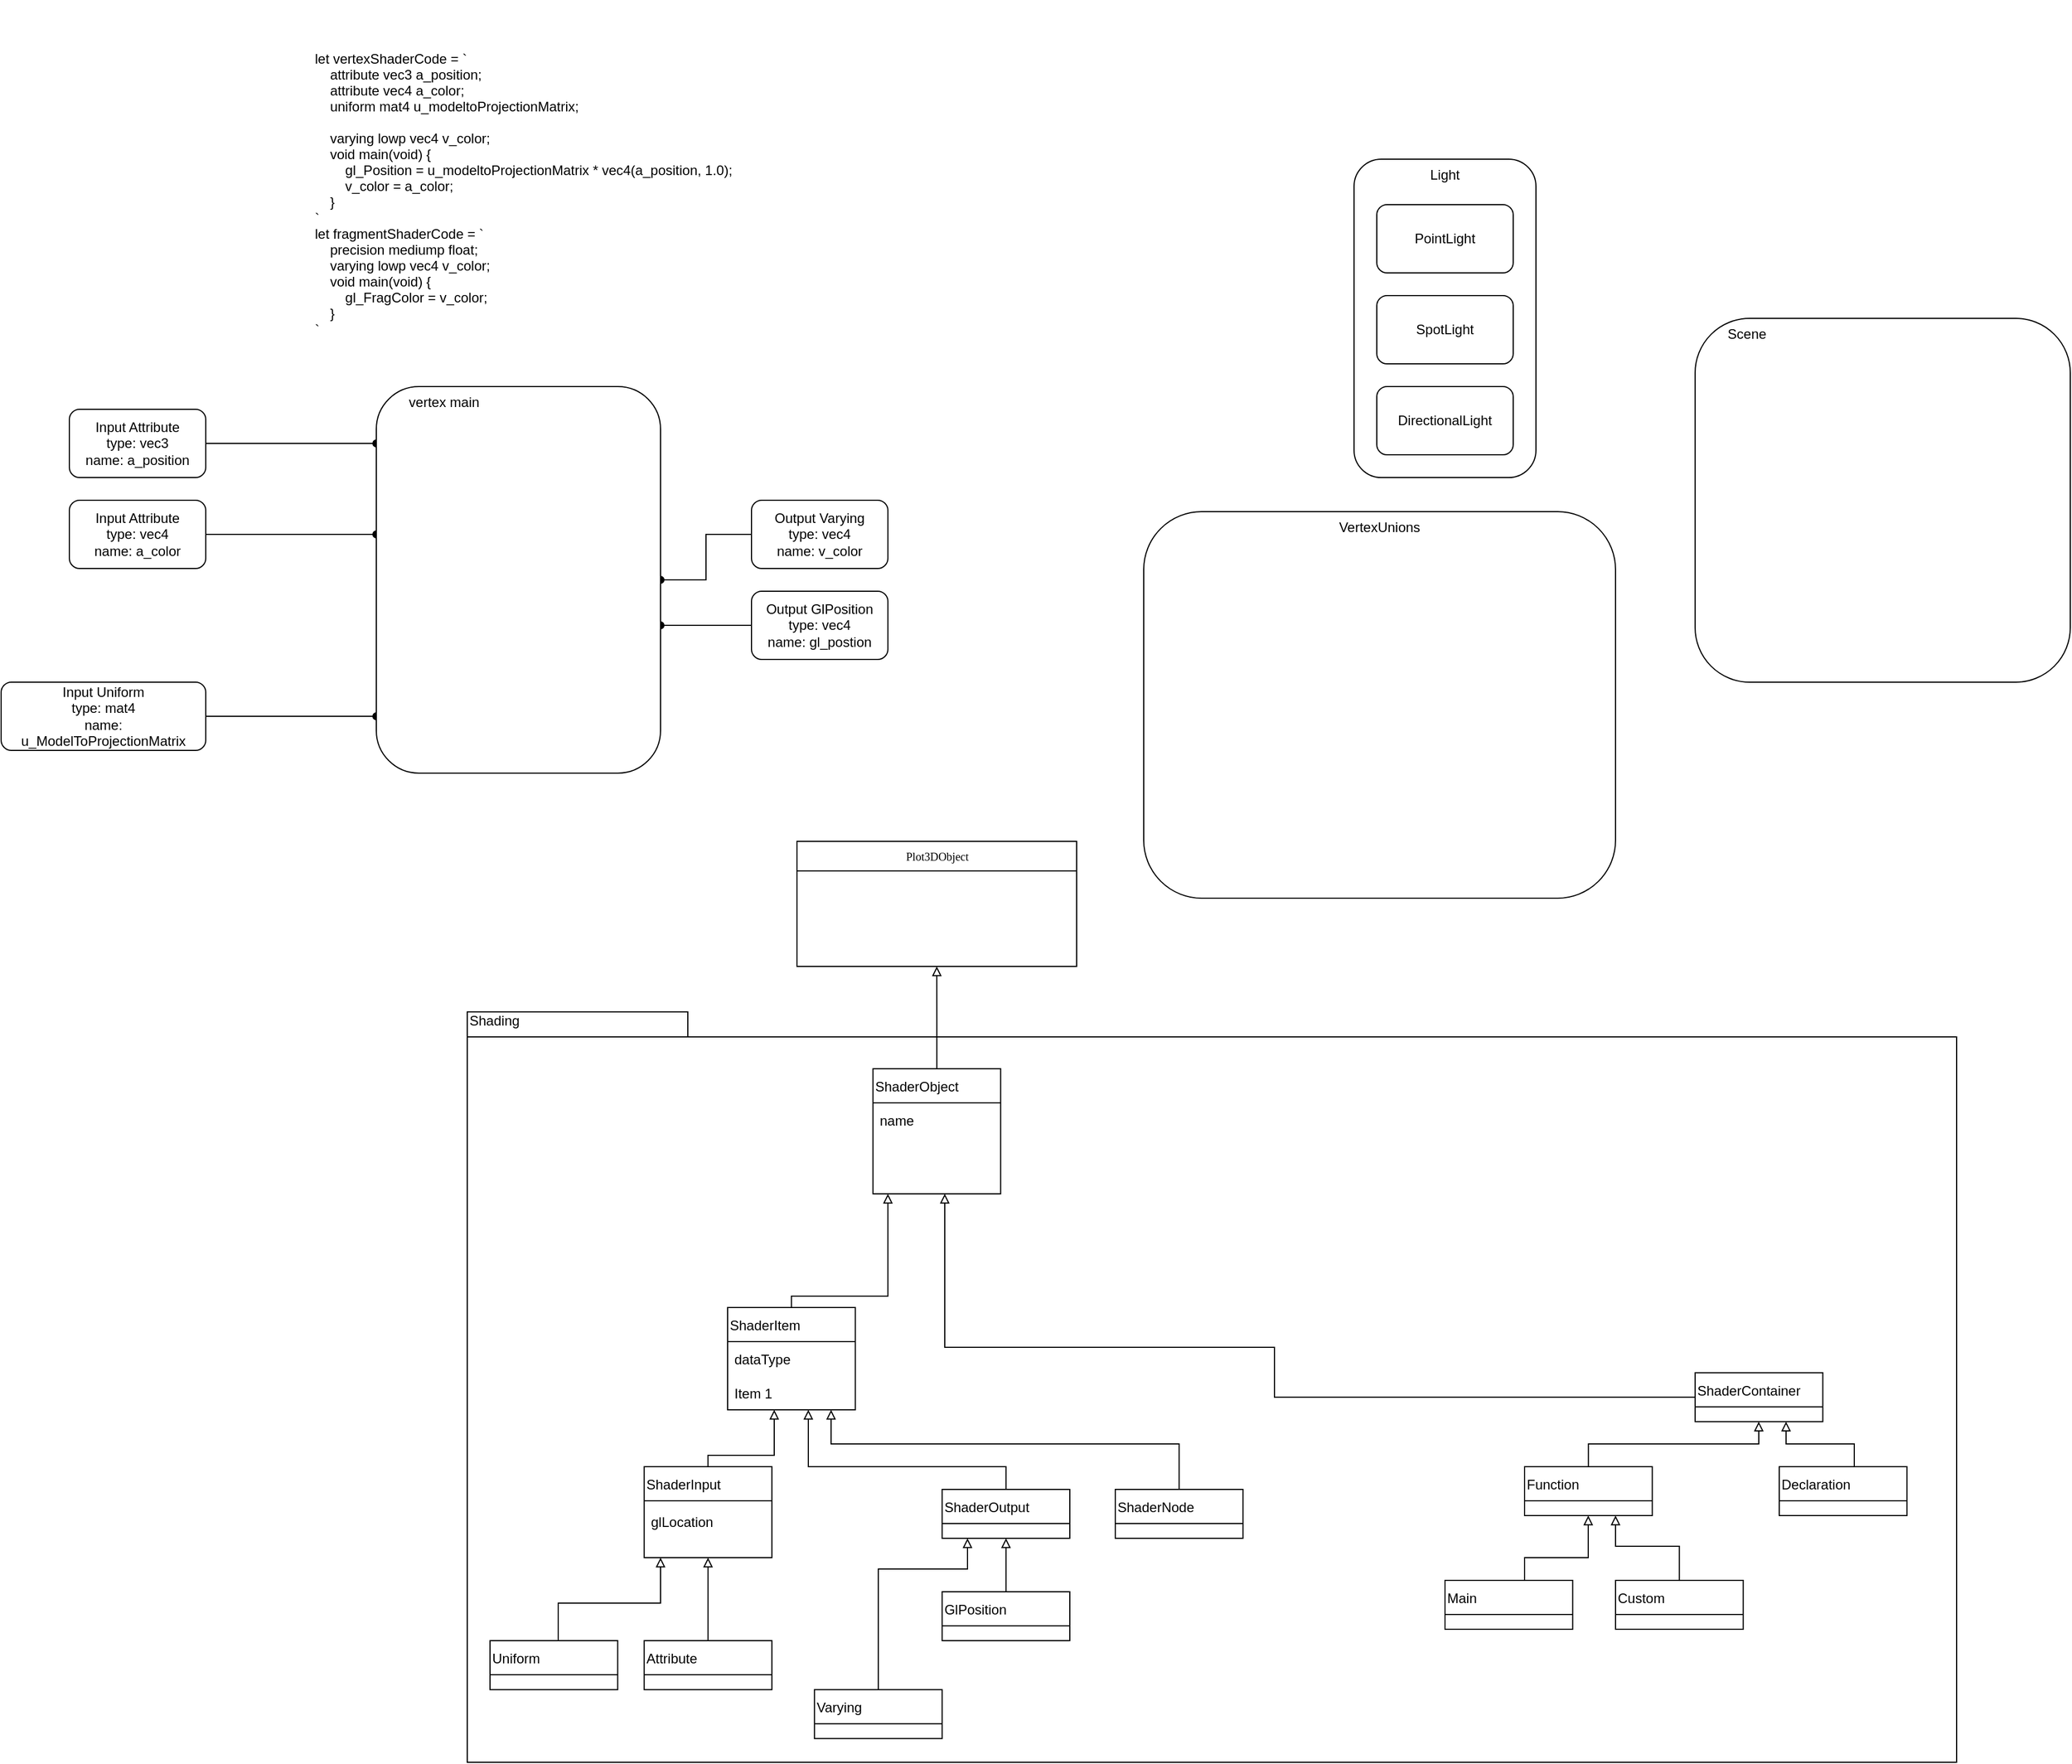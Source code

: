 <mxfile version="15.4.0" type="device"><diagram name="Page-1" id="b5b7bab2-c9e2-2cf4-8b2a-24fd1a2a6d21"><mxGraphModel dx="1654" dy="1682" grid="1" gridSize="10" guides="1" tooltips="1" connect="1" arrows="1" fold="1" page="1" pageScale="1" pageWidth="827" pageHeight="1169" background="none" math="0" shadow="0"><root><mxCell id="0"/><mxCell id="1" parent="0"/><mxCell id="_LbVWS5I02bog383cTre-8" value="" style="group" parent="1" vertex="1" connectable="0"><mxGeometry x="30" y="80" width="1310" height="510" as="geometry"/></mxCell><mxCell id="ti8wjaxLn3GR4FiIRnIx-1" value="" style="shape=folder;fontStyle=1;spacingTop=10;tabWidth=194;tabHeight=22;tabPosition=left;html=1;rounded=0;shadow=0;comic=0;labelBackgroundColor=none;strokeWidth=1;fillColor=none;fontFamily=Verdana;fontSize=10;align=center;" parent="_LbVWS5I02bog383cTre-8" vertex="1"><mxGeometry y="-150" width="1310" height="660" as="geometry"/></mxCell><mxCell id="p4w9Mq00ug9ddhB_VdBY-1" value="ShaderContainer" style="swimlane;fontStyle=0;childLayout=stackLayout;horizontal=1;startSize=30;horizontalStack=0;resizeParent=1;resizeParentMax=0;resizeLast=0;collapsible=1;marginBottom=0;align=left;" parent="_LbVWS5I02bog383cTre-8" vertex="1"><mxGeometry x="1080" y="167.391" width="112.308" height="43.043" as="geometry"/></mxCell><mxCell id="_LbVWS5I02bog383cTre-1" value="Declaration" style="swimlane;fontStyle=0;childLayout=stackLayout;horizontal=1;startSize=30;horizontalStack=0;resizeParent=1;resizeParentMax=0;resizeLast=0;collapsible=1;marginBottom=0;align=left;" parent="_LbVWS5I02bog383cTre-8" vertex="1"><mxGeometry x="1154.005" y="249.998" width="112.308" height="43.043" as="geometry"/></mxCell><mxCell id="_LbVWS5I02bog383cTre-3" style="edgeStyle=orthogonalEdgeStyle;rounded=0;orthogonalLoop=1;jettySize=auto;html=1;endArrow=block;endFill=0;" parent="_LbVWS5I02bog383cTre-8" source="_LbVWS5I02bog383cTre-1" target="p4w9Mq00ug9ddhB_VdBY-1" edge="1"><mxGeometry relative="1" as="geometry"><Array as="points"><mxPoint x="1220" y="230"/><mxPoint x="1160" y="230"/></Array></mxGeometry></mxCell><mxCell id="ti8wjaxLn3GR4FiIRnIx-17" value="Function" style="swimlane;fontStyle=0;childLayout=stackLayout;horizontal=1;startSize=30;horizontalStack=0;resizeParent=1;resizeParentMax=0;resizeLast=0;collapsible=1;marginBottom=0;align=left;" parent="_LbVWS5I02bog383cTre-8" vertex="1"><mxGeometry x="930.005" y="249.998" width="112.308" height="43.043" as="geometry"/></mxCell><mxCell id="ti8wjaxLn3GR4FiIRnIx-23" style="edgeStyle=orthogonalEdgeStyle;rounded=0;orthogonalLoop=1;jettySize=auto;html=1;endArrow=block;endFill=0;" parent="_LbVWS5I02bog383cTre-8" source="ti8wjaxLn3GR4FiIRnIx-17" target="p4w9Mq00ug9ddhB_VdBY-1" edge="1"><mxGeometry relative="1" as="geometry"><Array as="points"><mxPoint x="986" y="230"/><mxPoint x="1136" y="230"/></Array></mxGeometry></mxCell><mxCell id="_LbVWS5I02bog383cTre-5" value="Custom" style="swimlane;fontStyle=0;childLayout=stackLayout;horizontal=1;startSize=30;horizontalStack=0;resizeParent=1;resizeParentMax=0;resizeLast=0;collapsible=1;marginBottom=0;align=left;" parent="_LbVWS5I02bog383cTre-8" vertex="1"><mxGeometry x="1010" y="350" width="112.31" height="43.04" as="geometry"/></mxCell><mxCell id="_LbVWS5I02bog383cTre-6" style="edgeStyle=orthogonalEdgeStyle;rounded=0;orthogonalLoop=1;jettySize=auto;html=1;endArrow=block;endFill=0;" parent="_LbVWS5I02bog383cTre-8" source="_LbVWS5I02bog383cTre-5" target="ti8wjaxLn3GR4FiIRnIx-17" edge="1"><mxGeometry relative="1" as="geometry"><Array as="points"><mxPoint x="1066" y="320"/><mxPoint x="1010" y="320"/></Array></mxGeometry></mxCell><mxCell id="_LbVWS5I02bog383cTre-2" value="Main" style="swimlane;fontStyle=0;childLayout=stackLayout;horizontal=1;startSize=30;horizontalStack=0;resizeParent=1;resizeParentMax=0;resizeLast=0;collapsible=1;marginBottom=0;align=left;" parent="_LbVWS5I02bog383cTre-8" vertex="1"><mxGeometry x="860" y="350" width="112.31" height="43.04" as="geometry"/></mxCell><mxCell id="_LbVWS5I02bog383cTre-4" style="edgeStyle=orthogonalEdgeStyle;rounded=0;orthogonalLoop=1;jettySize=auto;html=1;endArrow=block;endFill=0;" parent="_LbVWS5I02bog383cTre-8" source="_LbVWS5I02bog383cTre-2" target="ti8wjaxLn3GR4FiIRnIx-17" edge="1"><mxGeometry relative="1" as="geometry"><Array as="points"><mxPoint x="930" y="330"/><mxPoint x="986" y="330"/></Array></mxGeometry></mxCell><mxCell id="7gCZchBO4gIJmY-Se-Q0-23" style="edgeStyle=orthogonalEdgeStyle;rounded=0;orthogonalLoop=1;jettySize=auto;html=1;endArrow=block;endFill=0;" parent="_LbVWS5I02bog383cTre-8" source="ti8wjaxLn3GR4FiIRnIx-13" target="7gCZchBO4gIJmY-Se-Q0-21" edge="1"><mxGeometry relative="1" as="geometry"><Array as="points"><mxPoint x="80" y="370"/><mxPoint x="170" y="370"/></Array></mxGeometry></mxCell><mxCell id="ti8wjaxLn3GR4FiIRnIx-13" value="Uniform" style="swimlane;fontStyle=0;childLayout=stackLayout;horizontal=1;startSize=30;horizontalStack=0;resizeParent=1;resizeParentMax=0;resizeLast=0;collapsible=1;marginBottom=0;align=left;" parent="_LbVWS5I02bog383cTre-8" vertex="1"><mxGeometry x="20.004" y="403.038" width="112.308" height="43.043" as="geometry"/></mxCell><mxCell id="7gCZchBO4gIJmY-Se-Q0-24" style="edgeStyle=orthogonalEdgeStyle;rounded=0;orthogonalLoop=1;jettySize=auto;html=1;endArrow=block;endFill=0;" parent="_LbVWS5I02bog383cTre-8" source="ti8wjaxLn3GR4FiIRnIx-15" target="7gCZchBO4gIJmY-Se-Q0-21" edge="1"><mxGeometry relative="1" as="geometry"><mxPoint x="212" y="320" as="targetPoint"/></mxGeometry></mxCell><mxCell id="ti8wjaxLn3GR4FiIRnIx-15" value="Attribute" style="swimlane;fontStyle=0;childLayout=stackLayout;horizontal=1;startSize=30;horizontalStack=0;resizeParent=1;resizeParentMax=0;resizeLast=0;collapsible=1;marginBottom=0;align=left;" parent="_LbVWS5I02bog383cTre-8" vertex="1"><mxGeometry x="155.626" y="403.038" width="112.308" height="43.043" as="geometry"/></mxCell><mxCell id="xfSP-acXR-2w0D_Cs2ud-1" value="ShaderOutput" style="swimlane;fontStyle=0;childLayout=stackLayout;horizontal=1;startSize=30;horizontalStack=0;resizeParent=1;resizeParentMax=0;resizeLast=0;collapsible=1;marginBottom=0;align=left;" parent="_LbVWS5I02bog383cTre-8" vertex="1"><mxGeometry x="417.697" y="269.998" width="112.308" height="43.043" as="geometry"><mxRectangle x="417.697" y="269.998" width="110" height="30" as="alternateBounds"/></mxGeometry></mxCell><mxCell id="xfSP-acXR-2w0D_Cs2ud-4" style="edgeStyle=orthogonalEdgeStyle;rounded=0;orthogonalLoop=1;jettySize=auto;html=1;endArrow=block;endFill=0;" parent="_LbVWS5I02bog383cTre-8" source="xfSP-acXR-2w0D_Cs2ud-3" target="xfSP-acXR-2w0D_Cs2ud-1" edge="1"><mxGeometry relative="1" as="geometry"/></mxCell><mxCell id="xfSP-acXR-2w0D_Cs2ud-3" value="GlPosition" style="swimlane;fontStyle=0;childLayout=stackLayout;horizontal=1;startSize=30;horizontalStack=0;resizeParent=1;resizeParentMax=0;resizeLast=0;collapsible=1;marginBottom=0;align=left;" parent="_LbVWS5I02bog383cTre-8" vertex="1"><mxGeometry x="417.697" y="359.998" width="112.308" height="43.043" as="geometry"/></mxCell><mxCell id="7gCZchBO4gIJmY-Se-Q0-21" value="ShaderInput" style="swimlane;fontStyle=0;childLayout=stackLayout;horizontal=1;startSize=30;horizontalStack=0;resizeParent=1;resizeParentMax=0;resizeLast=0;collapsible=1;marginBottom=0;align=left;" parent="_LbVWS5I02bog383cTre-8" vertex="1"><mxGeometry x="155.63" y="250" width="112.31" height="80" as="geometry"><mxRectangle x="417.697" y="269.998" width="110" height="30" as="alternateBounds"/></mxGeometry></mxCell><mxCell id="7gCZchBO4gIJmY-Se-Q0-26" value="ShaderNode" style="swimlane;fontStyle=0;childLayout=stackLayout;horizontal=1;startSize=30;horizontalStack=0;resizeParent=1;resizeParentMax=0;resizeLast=0;collapsible=1;marginBottom=0;align=left;" parent="_LbVWS5I02bog383cTre-8" vertex="1"><mxGeometry x="569.997" y="269.998" width="112.308" height="43.043" as="geometry"><mxRectangle x="417.697" y="269.998" width="110" height="30" as="alternateBounds"/></mxGeometry></mxCell><mxCell id="ti8wjaxLn3GR4FiIRnIx-4" value="ShaderItem" style="swimlane;fontStyle=0;childLayout=stackLayout;horizontal=1;startSize=30;horizontalStack=0;resizeParent=1;resizeParentMax=0;resizeLast=0;collapsible=1;marginBottom=0;align=left;" parent="_LbVWS5I02bog383cTre-8" vertex="1"><mxGeometry x="229" y="110" width="112.31" height="90" as="geometry"/></mxCell><mxCell id="7gCZchBO4gIJmY-Se-Q0-34" value="dataType" style="text;strokeColor=none;fillColor=none;align=left;verticalAlign=middle;spacingLeft=4;spacingRight=4;overflow=hidden;points=[[0,0.5],[1,0.5]];portConstraint=eastwest;rotatable=0;" parent="ti8wjaxLn3GR4FiIRnIx-4" vertex="1"><mxGeometry y="30" width="112.31" height="30" as="geometry"/></mxCell><mxCell id="7gCZchBO4gIJmY-Se-Q0-33" value="Item 1" style="text;strokeColor=none;fillColor=none;align=left;verticalAlign=middle;spacingLeft=4;spacingRight=4;overflow=hidden;points=[[0,0.5],[1,0.5]];portConstraint=eastwest;rotatable=0;" parent="ti8wjaxLn3GR4FiIRnIx-4" vertex="1"><mxGeometry y="60" width="112.31" height="30" as="geometry"/></mxCell><mxCell id="xfSP-acXR-2w0D_Cs2ud-2" style="edgeStyle=orthogonalEdgeStyle;rounded=0;orthogonalLoop=1;jettySize=auto;html=1;endArrow=block;endFill=0;" parent="_LbVWS5I02bog383cTre-8" source="xfSP-acXR-2w0D_Cs2ud-1" target="ti8wjaxLn3GR4FiIRnIx-4" edge="1"><mxGeometry relative="1" as="geometry"><Array as="points"><mxPoint x="474" y="250"/><mxPoint x="300" y="250"/></Array></mxGeometry></mxCell><mxCell id="7gCZchBO4gIJmY-Se-Q0-22" style="edgeStyle=orthogonalEdgeStyle;rounded=0;orthogonalLoop=1;jettySize=auto;html=1;endArrow=block;endFill=0;" parent="_LbVWS5I02bog383cTre-8" source="7gCZchBO4gIJmY-Se-Q0-21" target="ti8wjaxLn3GR4FiIRnIx-4" edge="1"><mxGeometry relative="1" as="geometry"><Array as="points"><mxPoint x="212" y="240"/><mxPoint x="270" y="240"/></Array></mxGeometry></mxCell><mxCell id="7gCZchBO4gIJmY-Se-Q0-28" style="edgeStyle=orthogonalEdgeStyle;rounded=0;orthogonalLoop=1;jettySize=auto;html=1;endArrow=block;endFill=0;" parent="_LbVWS5I02bog383cTre-8" source="7gCZchBO4gIJmY-Se-Q0-26" target="ti8wjaxLn3GR4FiIRnIx-4" edge="1"><mxGeometry relative="1" as="geometry"><Array as="points"><mxPoint x="626" y="230"/><mxPoint x="320" y="230"/></Array></mxGeometry></mxCell><mxCell id="_LbVWS5I02bog383cTre-9" value="ShaderObject" style="swimlane;fontStyle=0;childLayout=stackLayout;horizontal=1;startSize=30;horizontalStack=0;resizeParent=1;resizeParentMax=0;resizeLast=0;collapsible=1;marginBottom=0;align=left;" parent="_LbVWS5I02bog383cTre-8" vertex="1"><mxGeometry x="356.85" y="-100" width="112.31" height="110" as="geometry"/></mxCell><mxCell id="_LbVWS5I02bog383cTre-11" style="edgeStyle=orthogonalEdgeStyle;rounded=0;orthogonalLoop=1;jettySize=auto;html=1;endArrow=block;endFill=0;" parent="_LbVWS5I02bog383cTre-8" source="p4w9Mq00ug9ddhB_VdBY-1" target="_LbVWS5I02bog383cTre-9" edge="1"><mxGeometry relative="1" as="geometry"><Array as="points"><mxPoint x="710" y="145"/><mxPoint x="420" y="145"/></Array></mxGeometry></mxCell><mxCell id="_LbVWS5I02bog383cTre-10" style="edgeStyle=orthogonalEdgeStyle;rounded=0;orthogonalLoop=1;jettySize=auto;html=1;endArrow=block;endFill=0;" parent="_LbVWS5I02bog383cTre-8" source="ti8wjaxLn3GR4FiIRnIx-4" target="_LbVWS5I02bog383cTre-9" edge="1"><mxGeometry relative="1" as="geometry"><Array as="points"><mxPoint x="285" y="100"/><mxPoint x="370" y="100"/></Array></mxGeometry></mxCell><mxCell id="IFI9d2Vpl0q01BVXQddR-1" value="name" style="text;strokeColor=none;fillColor=none;align=left;verticalAlign=middle;spacingLeft=4;spacingRight=4;overflow=hidden;points=[[0,0.5],[1,0.5]];portConstraint=eastwest;rotatable=0;" parent="_LbVWS5I02bog383cTre-8" vertex="1"><mxGeometry x="356.85" y="-70" width="112.31" height="30" as="geometry"/></mxCell><mxCell id="CRkon-i41IzGvrQSCa04-1" value="glLocation" style="text;strokeColor=none;fillColor=none;align=left;verticalAlign=middle;spacingLeft=4;spacingRight=4;overflow=hidden;points=[[0,0.5],[1,0.5]];portConstraint=eastwest;rotatable=0;" parent="_LbVWS5I02bog383cTre-8" vertex="1"><mxGeometry x="155.63" y="283.04" width="112.31" height="30" as="geometry"/></mxCell><mxCell id="Dp-8XRKfQ_lqnshh-c7U-19" value="Varying" style="swimlane;fontStyle=0;childLayout=stackLayout;horizontal=1;startSize=30;horizontalStack=0;resizeParent=1;resizeParentMax=0;resizeLast=0;collapsible=1;marginBottom=0;align=left;" parent="_LbVWS5I02bog383cTre-8" vertex="1"><mxGeometry x="305.387" y="446.078" width="112.308" height="43.043" as="geometry"/></mxCell><mxCell id="Dp-8XRKfQ_lqnshh-c7U-18" style="edgeStyle=orthogonalEdgeStyle;rounded=0;orthogonalLoop=1;jettySize=auto;html=1;endArrow=block;endFill=0;" parent="_LbVWS5I02bog383cTre-8" source="Dp-8XRKfQ_lqnshh-c7U-19" target="xfSP-acXR-2w0D_Cs2ud-1" edge="1"><mxGeometry relative="1" as="geometry"><Array as="points"><mxPoint x="362" y="340"/><mxPoint x="440" y="340"/></Array><mxPoint x="240" y="200" as="targetPoint"/></mxGeometry></mxCell><mxCell id="ti8wjaxLn3GR4FiIRnIx-10" value="Plot3DObject" style="swimlane;html=1;fontStyle=0;childLayout=stackLayout;horizontal=1;startSize=26;fillColor=none;horizontalStack=0;resizeParent=1;resizeLast=0;collapsible=1;marginBottom=0;swimlaneFillColor=#ffffff;rounded=0;shadow=0;comic=0;labelBackgroundColor=none;strokeWidth=1;fontFamily=Verdana;fontSize=10;align=center;" parent="1" vertex="1"><mxGeometry x="320" y="-220" width="246" height="110" as="geometry"/></mxCell><mxCell id="_LbVWS5I02bog383cTre-12" style="edgeStyle=orthogonalEdgeStyle;rounded=0;orthogonalLoop=1;jettySize=auto;html=1;endArrow=block;endFill=0;" parent="1" source="_LbVWS5I02bog383cTre-9" target="ti8wjaxLn3GR4FiIRnIx-10" edge="1"><mxGeometry relative="1" as="geometry"/></mxCell><mxCell id="ti8wjaxLn3GR4FiIRnIx-2" value="Shading" style="text;html=1;strokeColor=none;fillColor=none;align=left;verticalAlign=middle;whiteSpace=wrap;rounded=0;" parent="1" vertex="1"><mxGeometry x="29.999" y="-70" width="152.418" height="16.5" as="geometry"/></mxCell><mxCell id="Dp-8XRKfQ_lqnshh-c7U-1" value="let vertexShaderCode = `&#10;              attribute vec3 a_position;&#10;              attribute vec4 a_color;&#10;              uniform mat4 u_modeltoProjectionMatrix;&#10;        &#10;              varying lowp vec4 v_color;&#10;              void main(void) {&#10;                    gl_Position = u_modeltoProjectionMatrix * vec4(a_position, 1.0);&#10;                    v_color = a_color;&#10;              }&#10;        `&#10;let fragmentShaderCode = `&#10;    precision mediump float;&#10;    varying lowp vec4 v_color;&#10;    void main(void) {&#10;        gl_FragColor = v_color;&#10;              }&#10;        `" style="text;strokeColor=none;fillColor=none;align=left;verticalAlign=middle;spacingLeft=4;spacingRight=4;overflow=hidden;points=[[0,0.5],[1,0.5]];portConstraint=eastwest;rotatable=0;" parent="1" vertex="1"><mxGeometry x="-110" y="-960" width="730" height="340" as="geometry"/></mxCell><mxCell id="Dp-8XRKfQ_lqnshh-c7U-3" style="edgeStyle=orthogonalEdgeStyle;rounded=0;orthogonalLoop=1;jettySize=auto;html=1;exitX=1;exitY=0.5;exitDx=0;exitDy=0;endArrow=oval;endFill=1;" parent="1" source="Dp-8XRKfQ_lqnshh-c7U-2" target="Dp-8XRKfQ_lqnshh-c7U-16" edge="1"><mxGeometry relative="1" as="geometry"><mxPoint x="-130" y="-570" as="targetPoint"/><Array as="points"><mxPoint x="-90" y="-570"/><mxPoint x="-90" y="-570"/></Array></mxGeometry></mxCell><mxCell id="Dp-8XRKfQ_lqnshh-c7U-2" value="Input Attribute&lt;br&gt;type: vec3&lt;br&gt;name: a_position" style="rounded=1;whiteSpace=wrap;html=1;" parent="1" vertex="1"><mxGeometry x="-320" y="-600" width="120" height="60" as="geometry"/></mxCell><mxCell id="Dp-8XRKfQ_lqnshh-c7U-6" style="edgeStyle=orthogonalEdgeStyle;rounded=0;orthogonalLoop=1;jettySize=auto;html=1;exitX=1;exitY=0.5;exitDx=0;exitDy=0;endArrow=oval;endFill=1;" parent="1" source="Dp-8XRKfQ_lqnshh-c7U-7" target="Dp-8XRKfQ_lqnshh-c7U-16" edge="1"><mxGeometry relative="1" as="geometry"><mxPoint x="-130" y="-490" as="targetPoint"/><Array as="points"><mxPoint x="-90" y="-490"/><mxPoint x="-90" y="-490"/></Array></mxGeometry></mxCell><mxCell id="Dp-8XRKfQ_lqnshh-c7U-7" value="Input Attribute&lt;br&gt;type: vec4&lt;br&gt;name: a_color" style="rounded=1;whiteSpace=wrap;html=1;" parent="1" vertex="1"><mxGeometry x="-320" y="-520" width="120" height="60" as="geometry"/></mxCell><mxCell id="Dp-8XRKfQ_lqnshh-c7U-8" style="edgeStyle=orthogonalEdgeStyle;rounded=0;orthogonalLoop=1;jettySize=auto;html=1;exitX=1;exitY=0.5;exitDx=0;exitDy=0;endArrow=oval;endFill=1;" parent="1" source="Dp-8XRKfQ_lqnshh-c7U-9" target="Dp-8XRKfQ_lqnshh-c7U-16" edge="1"><mxGeometry relative="1" as="geometry"><mxPoint x="-130" y="-330" as="targetPoint"/><Array as="points"><mxPoint x="-80" y="-330"/><mxPoint x="-80" y="-330"/></Array></mxGeometry></mxCell><mxCell id="Dp-8XRKfQ_lqnshh-c7U-9" value="Input Uniform&lt;br&gt;type: mat4&lt;br&gt;name: u_ModelToProjectionMatrix" style="rounded=1;whiteSpace=wrap;html=1;" parent="1" vertex="1"><mxGeometry x="-380" y="-360" width="180" height="60" as="geometry"/></mxCell><mxCell id="3De74pbR9hXItdBN2til-3" style="edgeStyle=orthogonalEdgeStyle;rounded=0;orthogonalLoop=1;jettySize=auto;html=1;endArrow=none;endFill=0;startArrow=oval;startFill=1;" parent="1" source="Dp-8XRKfQ_lqnshh-c7U-16" target="Dp-8XRKfQ_lqnshh-c7U-17" edge="1"><mxGeometry relative="1" as="geometry"/></mxCell><mxCell id="3De74pbR9hXItdBN2til-4" style="edgeStyle=orthogonalEdgeStyle;rounded=0;orthogonalLoop=1;jettySize=auto;html=1;startArrow=oval;startFill=1;endArrow=none;endFill=0;" parent="1" source="Dp-8XRKfQ_lqnshh-c7U-16" target="3De74pbR9hXItdBN2til-1" edge="1"><mxGeometry relative="1" as="geometry"><Array as="points"><mxPoint x="220" y="-410"/><mxPoint x="220" y="-410"/></Array></mxGeometry></mxCell><mxCell id="Dp-8XRKfQ_lqnshh-c7U-16" value="&lt;span style=&quot;white-space: pre&quot;&gt;&#9;&lt;/span&gt;vertex main" style="rounded=1;whiteSpace=wrap;html=1;align=left;verticalAlign=top;" parent="1" vertex="1"><mxGeometry x="-50" y="-620" width="250" height="340" as="geometry"/></mxCell><mxCell id="Dp-8XRKfQ_lqnshh-c7U-17" value="Output Varying&lt;br&gt;type: vec4&lt;br&gt;name: v_color" style="rounded=1;whiteSpace=wrap;html=1;" parent="1" vertex="1"><mxGeometry x="280" y="-520" width="120" height="60" as="geometry"/></mxCell><mxCell id="3De74pbR9hXItdBN2til-1" value="Output GlPosition&lt;br&gt;type: vec4&lt;br&gt;name: gl_postion" style="rounded=1;whiteSpace=wrap;html=1;" parent="1" vertex="1"><mxGeometry x="280" y="-440" width="120" height="60" as="geometry"/></mxCell><mxCell id="3rD37-P9gX7OM3csuP6e-5" value="&lt;span style=&quot;white-space: pre&quot;&gt;&#9;&lt;/span&gt;Scene" style="rounded=1;whiteSpace=wrap;html=1;align=left;verticalAlign=top;" parent="1" vertex="1"><mxGeometry x="1110" y="-680" width="330" height="320" as="geometry"/></mxCell><mxCell id="HCvNedxM-aVk5pot_o7y-4" value="Light" style="rounded=1;whiteSpace=wrap;html=1;align=center;verticalAlign=top;" vertex="1" parent="1"><mxGeometry x="810" y="-820" width="160" height="280" as="geometry"/></mxCell><mxCell id="HCvNedxM-aVk5pot_o7y-5" value="PointLight" style="rounded=1;whiteSpace=wrap;html=1;" vertex="1" parent="1"><mxGeometry x="830" y="-780" width="120" height="60" as="geometry"/></mxCell><mxCell id="HCvNedxM-aVk5pot_o7y-6" value="SpotLight" style="rounded=1;whiteSpace=wrap;html=1;" vertex="1" parent="1"><mxGeometry x="830" y="-700" width="120" height="60" as="geometry"/></mxCell><mxCell id="HCvNedxM-aVk5pot_o7y-7" value="DirectionalLight" style="rounded=1;whiteSpace=wrap;html=1;" vertex="1" parent="1"><mxGeometry x="830" y="-620" width="120" height="60" as="geometry"/></mxCell><mxCell id="HCvNedxM-aVk5pot_o7y-8" value="VertexUnions" style="rounded=1;whiteSpace=wrap;html=1;align=center;verticalAlign=top;" vertex="1" parent="1"><mxGeometry x="625" y="-510" width="415" height="340" as="geometry"/></mxCell></root></mxGraphModel></diagram></mxfile>